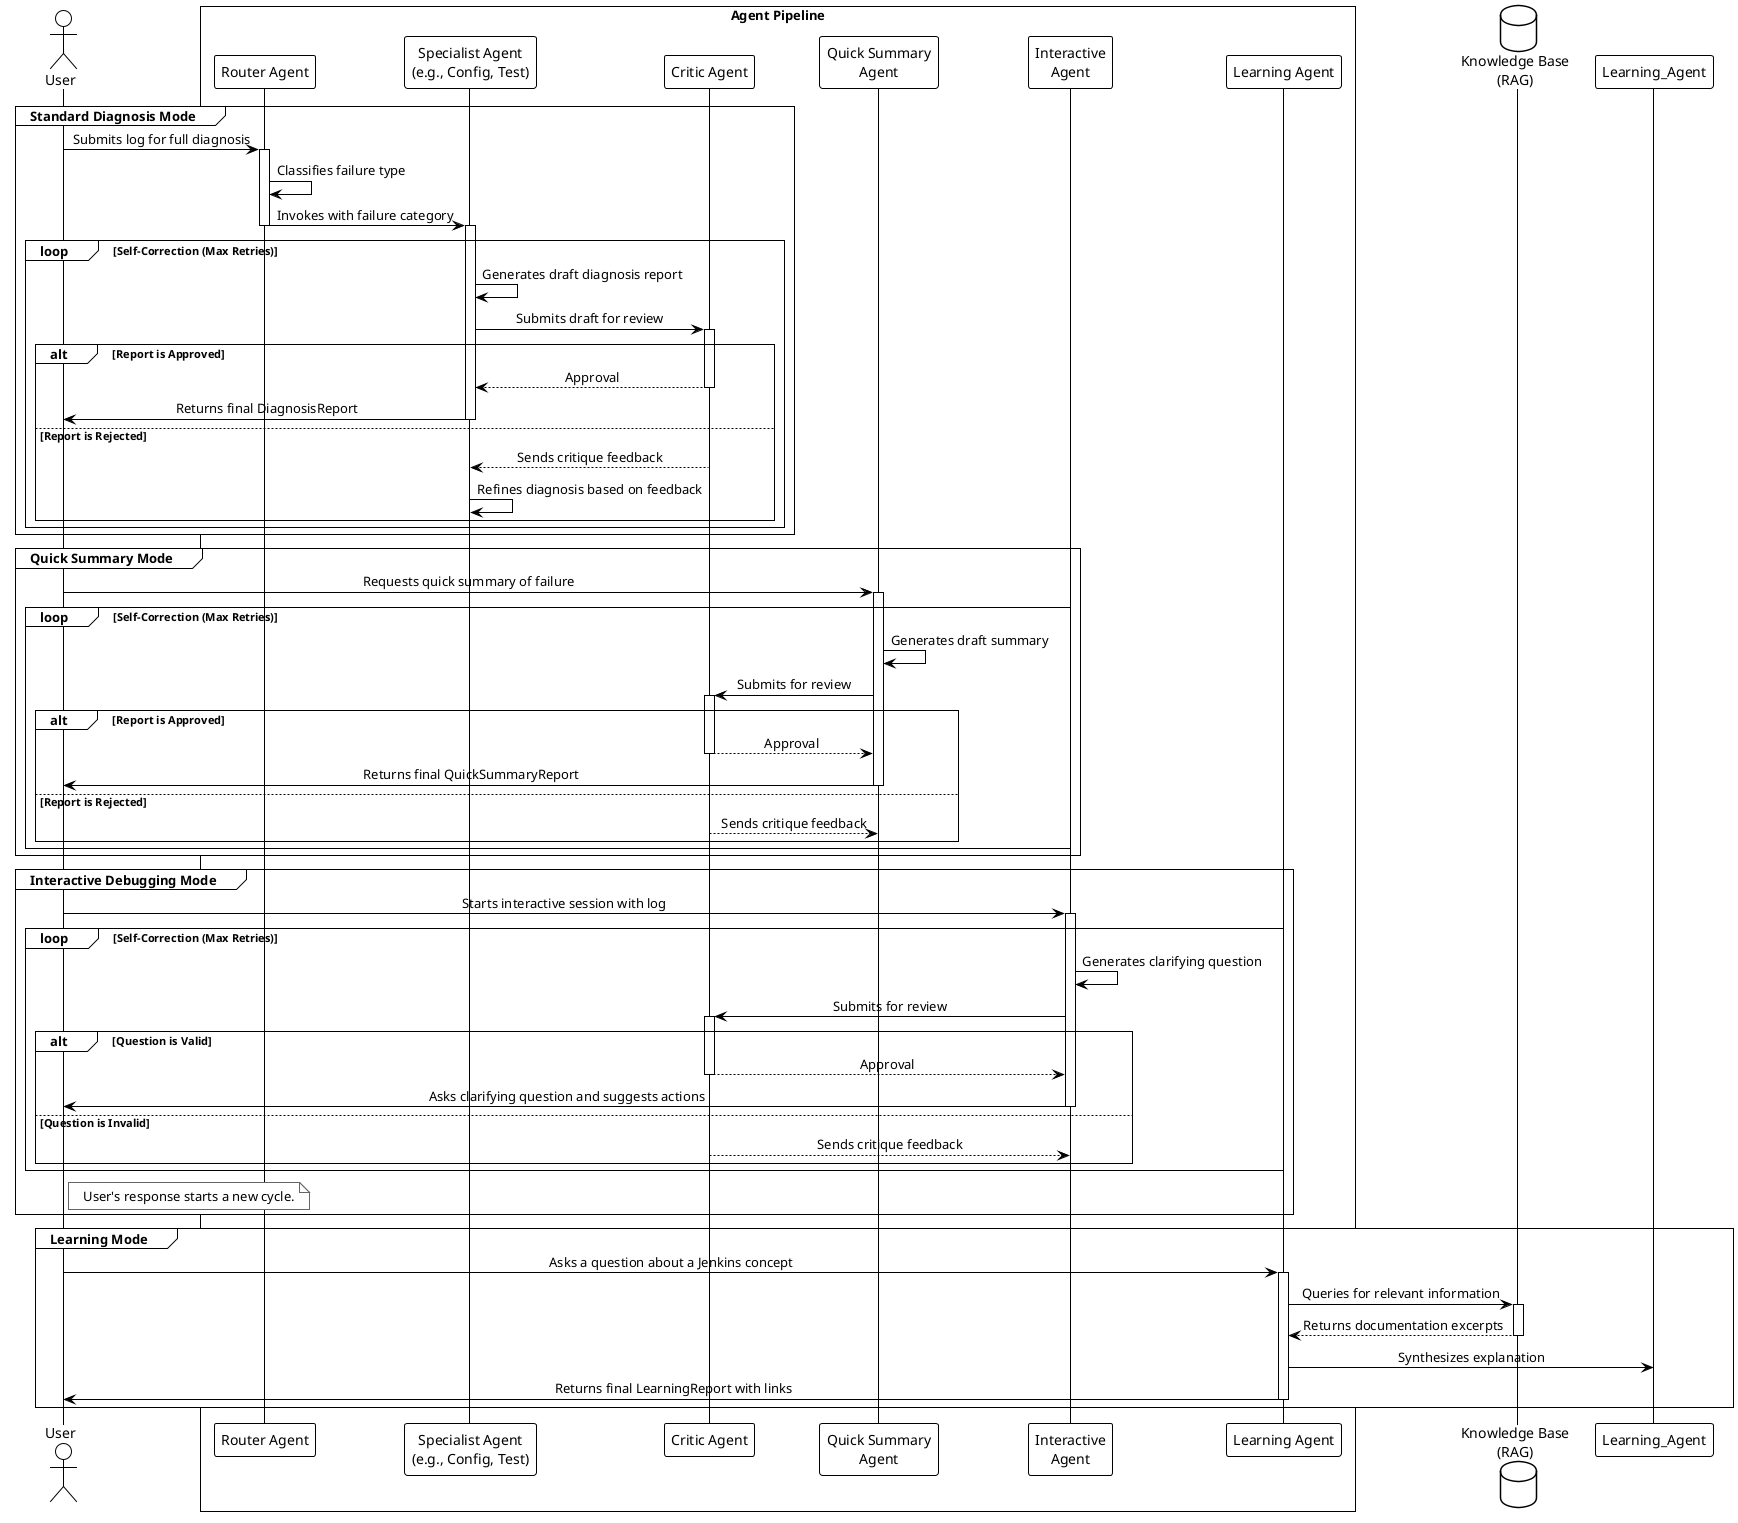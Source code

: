 @startuml
'------------------------------------------------------------
' File: agent_interactions.puml
' Description: Visualizes the different agent interaction
'              workflows based on the selected operating mode.
'------------------------------------------------------------

!theme plain
skinparam monochrome true
skinparam handwritten false
skinparam packageStyle rectangle
skinparam noteBackgroundColor #FFFFFF
skinparam noteBorderColor #666666
skinparam defaultTextAlignment center
skinparam lifelineStrategy solid

actor User

box "Agent Pipeline" #White
    participant RouterAgent as "Router Agent"
    participant SpecialistAgent as "Specialist Agent\n(e.g., Config, Test)"
    participant CriticAgent as "Critic Agent"
    participant QuickSummaryAgent as "Quick Summary\nAgent"
    participant InteractiveAgent as "Interactive\nAgent"
    participant LearningAgent as "Learning Agent"
end box

database KnowledgeBase as "Knowledge Base\n(RAG)"

'============================================================
' GROUP 1: Standard Diagnosis Mode
'============================================================
group Standard Diagnosis Mode

    User -> RouterAgent: Submits log for full diagnosis
    activate RouterAgent

    RouterAgent -> RouterAgent: Classifies failure type
    RouterAgent -> SpecialistAgent: Invokes with failure category
    deactivate RouterAgent

    activate SpecialistAgent
    loop Self-Correction (Max Retries)
        SpecialistAgent -> SpecialistAgent: Generates draft diagnosis report
        SpecialistAgent -> CriticAgent: Submits draft for review
        activate CriticAgent

        alt Report is Approved
            CriticAgent --> SpecialistAgent: Approval
            deactivate CriticAgent
            SpecialistAgent -> User: Returns final DiagnosisReport
            deactivate SpecialistAgent
        else Report is Rejected
            CriticAgent --> SpecialistAgent: Sends critique feedback
            deactivate CriticAgent
            SpecialistAgent -> SpecialistAgent: Refines diagnosis based on feedback
        end
    end
end

'============================================================
' GROUP 2: Quick Summary Mode
'============================================================
group Quick Summary Mode

    User -> QuickSummaryAgent: Requests quick summary of failure
    activate QuickSummaryAgent

    loop Self-Correction (Max Retries)
        QuickSummaryAgent -> QuickSummaryAgent: Generates draft summary
        QuickSummaryAgent -> CriticAgent: Submits for review
        activate CriticAgent

        alt Report is Approved
            CriticAgent --> QuickSummaryAgent: Approval
            deactivate CriticAgent
            QuickSummaryAgent -> User: Returns final QuickSummaryReport
            deactivate QuickSummaryAgent
        else Report is Rejected
            CriticAgent --> QuickSummaryAgent: Sends critique feedback
            deactivate CriticAgent
        end
    end
end


'============================================================
' GROUP 3: Interactive Debugging Mode
'============================================================
group Interactive Debugging Mode

    User -> InteractiveAgent: Starts interactive session with log
    activate InteractiveAgent

    loop Self-Correction (Max Retries)
        InteractiveAgent -> InteractiveAgent: Generates clarifying question
        InteractiveAgent -> CriticAgent: Submits for review
        activate CriticAgent

        alt Question is Valid
            CriticAgent --> InteractiveAgent: Approval
            deactivate CriticAgent
            InteractiveAgent -> User: Asks clarifying question and suggests actions
            deactivate InteractiveAgent
        else Question is Invalid
            CriticAgent --> InteractiveAgent: Sends critique feedback
            deactivate CriticAgent
        end
    end

    note right of User: User's response starts a new cycle.
end


'============================================================
' GROUP 4: Learning Mode
'============================================================
group Learning Mode

    User -> LearningAgent: Asks a question about a Jenkins concept
    activate LearningAgent

    LearningAgent -> KnowledgeBase: Queries for relevant information
    activate KnowledgeBase
    KnowledgeBase --> LearningAgent: Returns documentation excerpts
    deactivate KnowledgeBase

    LearningAgent -> Learning_Agent: Synthesizes explanation
    LearningAgent -> User: Returns final LearningReport with links
    deactivate LearningAgent
end

@enduml